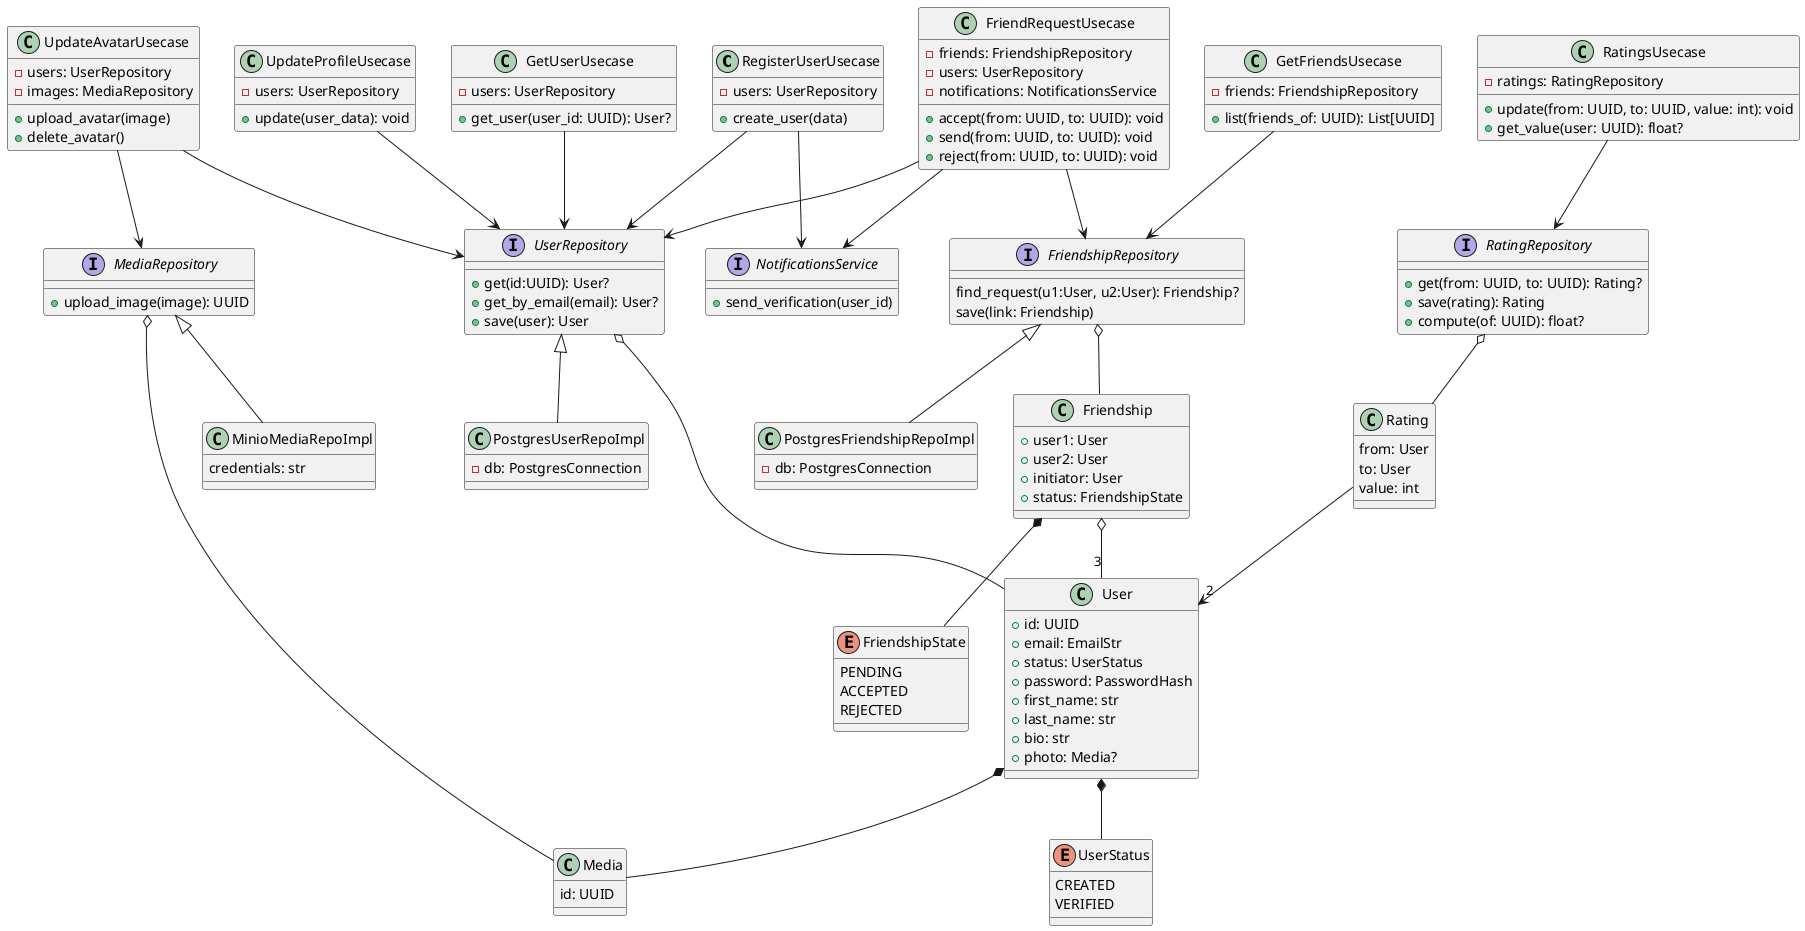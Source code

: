 @startuml classes

class RegisterUserUsecase {
    - users: UserRepository
    + create_user(data)
}
RegisterUserUsecase --> UserRepository


class GetUserUsecase {
    - users: UserRepository
    + get_user(user_id: UUID): User?
}
GetUserUsecase --> UserRepository

class UpdateProfileUsecase {
    - users: UserRepository
    + update(user_data): void
}
UpdateProfileUsecase --> UserRepository


class UpdateAvatarUsecase {
    - users: UserRepository
    - images: MediaRepository
    + upload_avatar(image)
    + delete_avatar()
}
UpdateAvatarUsecase --> UserRepository
UpdateAvatarUsecase --> MediaRepository


class User {
    + id: UUID
    + email: EmailStr
    + status: UserStatus
    + password: PasswordHash
    + first_name: str
    + last_name: str
    + bio: str
    + photo: Media?
}

enum UserStatus {
    CREATED
    VERIFIED
}

User *-- Media

User *-- UserStatus

class Media {
    id: UUID
}

interface UserRepository {
    + get(id:UUID): User?
    + get_by_email(email): User?
    + save(user): User
}


UserRepository o-- User

class PostgresUserRepoImpl {
    - db: PostgresConnection
}

PostgresUserRepoImpl -u-|> UserRepository

interface MediaRepository {
    + upload_image(image): UUID
}

MediaRepository o-- Media

class MinioMediaRepoImpl {
    credentials: str
}

MinioMediaRepoImpl -u-|> MediaRepository

RegisterUserUsecase --> NotificationsService

interface NotificationsService {
    + send_verification(user_id)
}

class Friendship {
    + user1: User
    + user2: User
    + initiator: User
    + status: FriendshipState
}



enum FriendshipState {
    PENDING
    ACCEPTED
    REJECTED
}

Friendship *-- FriendshipState

Friendship o-- "3" User

interface FriendshipRepository {
    find_request(u1:User, u2:User): Friendship?
    save(link: Friendship)
}

FriendshipRepository o-- Friendship

class PostgresFriendshipRepoImpl {
    - db: PostgresConnection
}

PostgresFriendshipRepoImpl -up-|> FriendshipRepository

class GetFriendsUsecase {
    - friends: FriendshipRepository

    + list(friends_of: UUID): List[UUID]
}

GetFriendsUsecase --> FriendshipRepository

class FriendRequestUsecase {
    - friends: FriendshipRepository
    - users: UserRepository
    - notifications: NotificationsService

    + accept(from: UUID, to: UUID): void
    + send(from: UUID, to: UUID): void
    + reject(from: UUID, to: UUID): void
}


FriendRequestUsecase --> NotificationsService
FriendRequestUsecase --> FriendshipRepository
FriendRequestUsecase --> UserRepository

class Rating {
    from: User
    to: User
    value: int
}

Rating --> "2" User

interface RatingRepository {
    + get(from: UUID, to: UUID): Rating?
    + save(rating): Rating
    + compute(of: UUID): float?
}

RatingRepository o-- Rating

class RatingsUsecase {
    - ratings: RatingRepository

    + update(from: UUID, to: UUID, value: int): void
    + get_value(user: UUID): float?
}

RatingsUsecase --> RatingRepository

@enduml